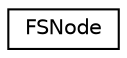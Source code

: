 digraph "Graphical Class Hierarchy"
{
  edge [fontname="Helvetica",fontsize="10",labelfontname="Helvetica",labelfontsize="10"];
  node [fontname="Helvetica",fontsize="10",shape=record];
  rankdir="LR";
  Node0 [label="FSNode",height=0.2,width=0.4,color="black", fillcolor="white", style="filled",URL="$struct_f_s_node.html"];
}
